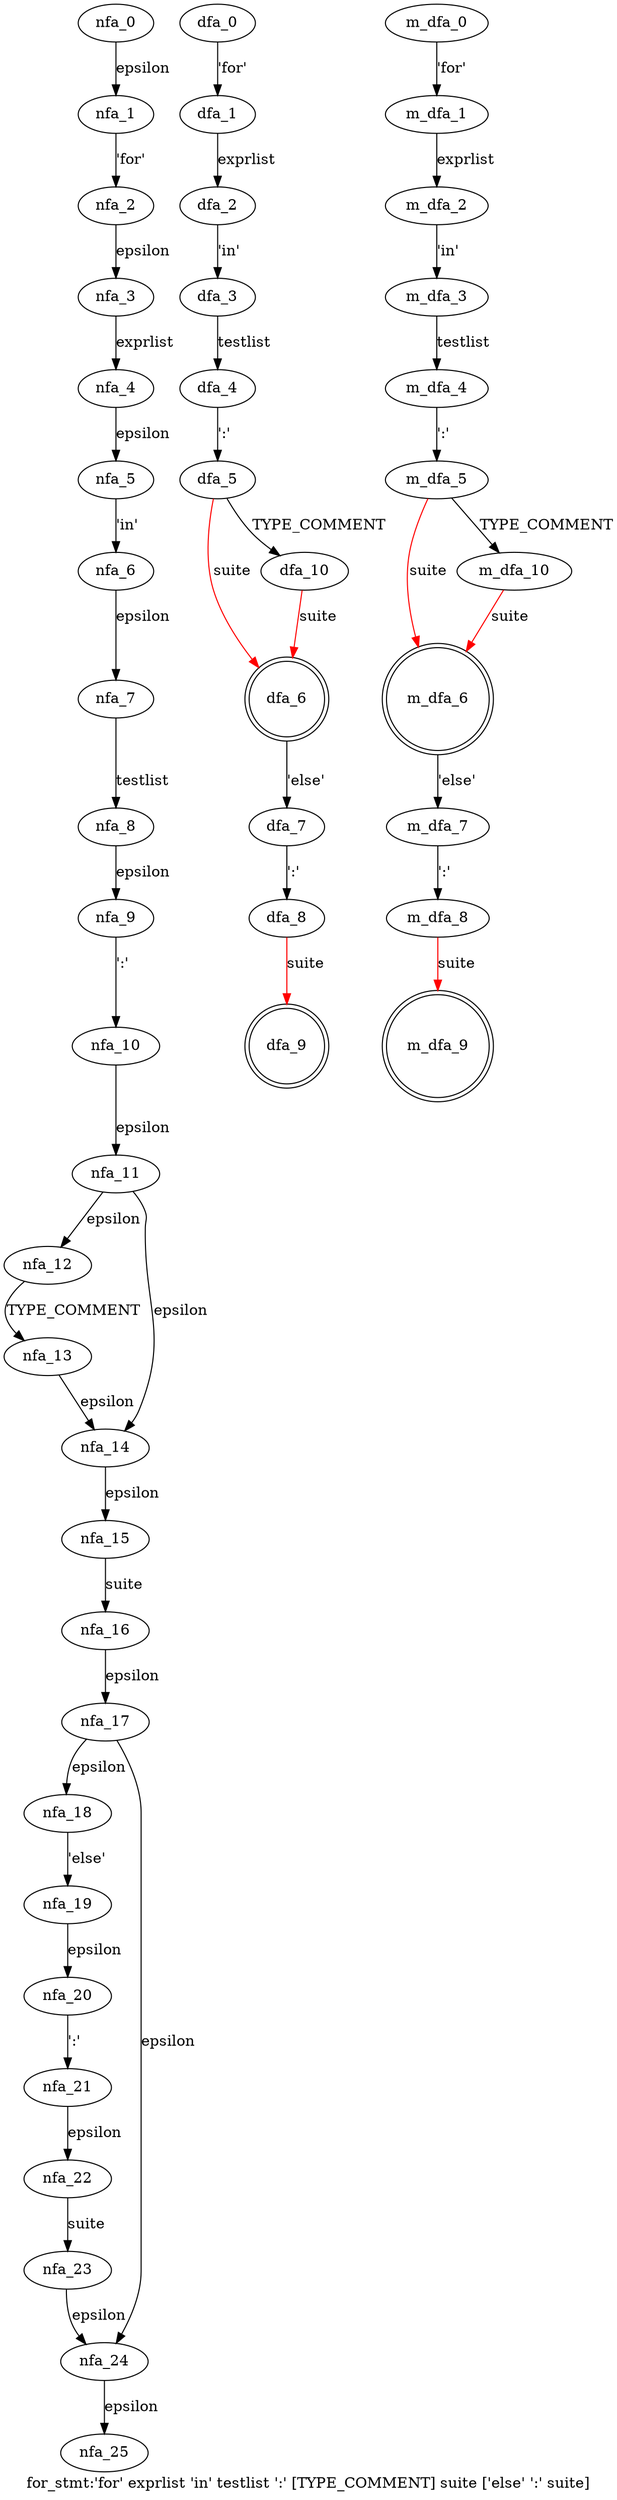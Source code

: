 digraph for_stmt {
 graph[label="for_stmt:'for' exprlist 'in' testlist ':' [TYPE_COMMENT] suite ['else' ':' suite]"]
 subgraph for_stmt_nfa {
  nfa_0->nfa_1[label="epsilon"]
  nfa_1->nfa_2[label="'for'"]
  nfa_2->nfa_3[label="epsilon"]
  nfa_3->nfa_4[label="exprlist"]
  nfa_4->nfa_5[label="epsilon"]
  nfa_5->nfa_6[label="'in'"]
  nfa_6->nfa_7[label="epsilon"]
  nfa_7->nfa_8[label="testlist"]
  nfa_8->nfa_9[label="epsilon"]
  nfa_9->nfa_10[label="':'"]
  nfa_10->nfa_11[label="epsilon"]
  nfa_11->nfa_12[label="epsilon"]
  nfa_12->nfa_13[label="TYPE_COMMENT"]
  nfa_13->nfa_14[label="epsilon"]
  nfa_14->nfa_15[label="epsilon"]
  nfa_15->nfa_16[label="suite"]
  nfa_16->nfa_17[label="epsilon"]
  nfa_17->nfa_18[label="epsilon"]
  nfa_18->nfa_19[label="'else'"]
  nfa_19->nfa_20[label="epsilon"]
  nfa_20->nfa_21[label="':'"]
  nfa_21->nfa_22[label="epsilon"]
  nfa_22->nfa_23[label="suite"]
  nfa_23->nfa_24[label="epsilon"]
  nfa_24->nfa_25[label="epsilon"]
  nfa_17->nfa_24[label="epsilon"]
  nfa_11->nfa_14[label="epsilon"]
  }
 subgraph for_stmt_dfa {
  dfa_0->dfa_1[label="'for'"]
  dfa_1->dfa_2[label="exprlist"]
  dfa_2->dfa_3[label="'in'"]
  dfa_3->dfa_4[label="testlist"]
  dfa_4->dfa_5[label="':'"]
  dfa_5->dfa_6[label="suite",color=red]
  dfa_6->dfa_7[label="'else'"]
  dfa_7->dfa_8[label="':'"]
  dfa_8->dfa_9[label="suite",color=red]
  dfa_5->dfa_10[label="TYPE_COMMENT"]
  dfa_10->dfa_6[label="suite",color=red]
  dfa_9[shape=doublecircle]
  dfa_6[shape=doublecircle]
  }
 subgraph for_stmt_m_dfa {
  m_dfa_0->m_dfa_1[label="'for'"]
  m_dfa_1->m_dfa_2[label="exprlist"]
  m_dfa_2->m_dfa_3[label="'in'"]
  m_dfa_3->m_dfa_4[label="testlist"]
  m_dfa_4->m_dfa_5[label="':'"]
  m_dfa_5->m_dfa_6[label="suite",color=red]
  m_dfa_6->m_dfa_7[label="'else'"]
  m_dfa_7->m_dfa_8[label="':'"]
  m_dfa_8->m_dfa_9[label="suite",color=red]
  m_dfa_5->m_dfa_10[label="TYPE_COMMENT"]
  m_dfa_10->m_dfa_6[label="suite",color=red]
  m_dfa_9[shape=doublecircle]
  m_dfa_6[shape=doublecircle]
  }
}
